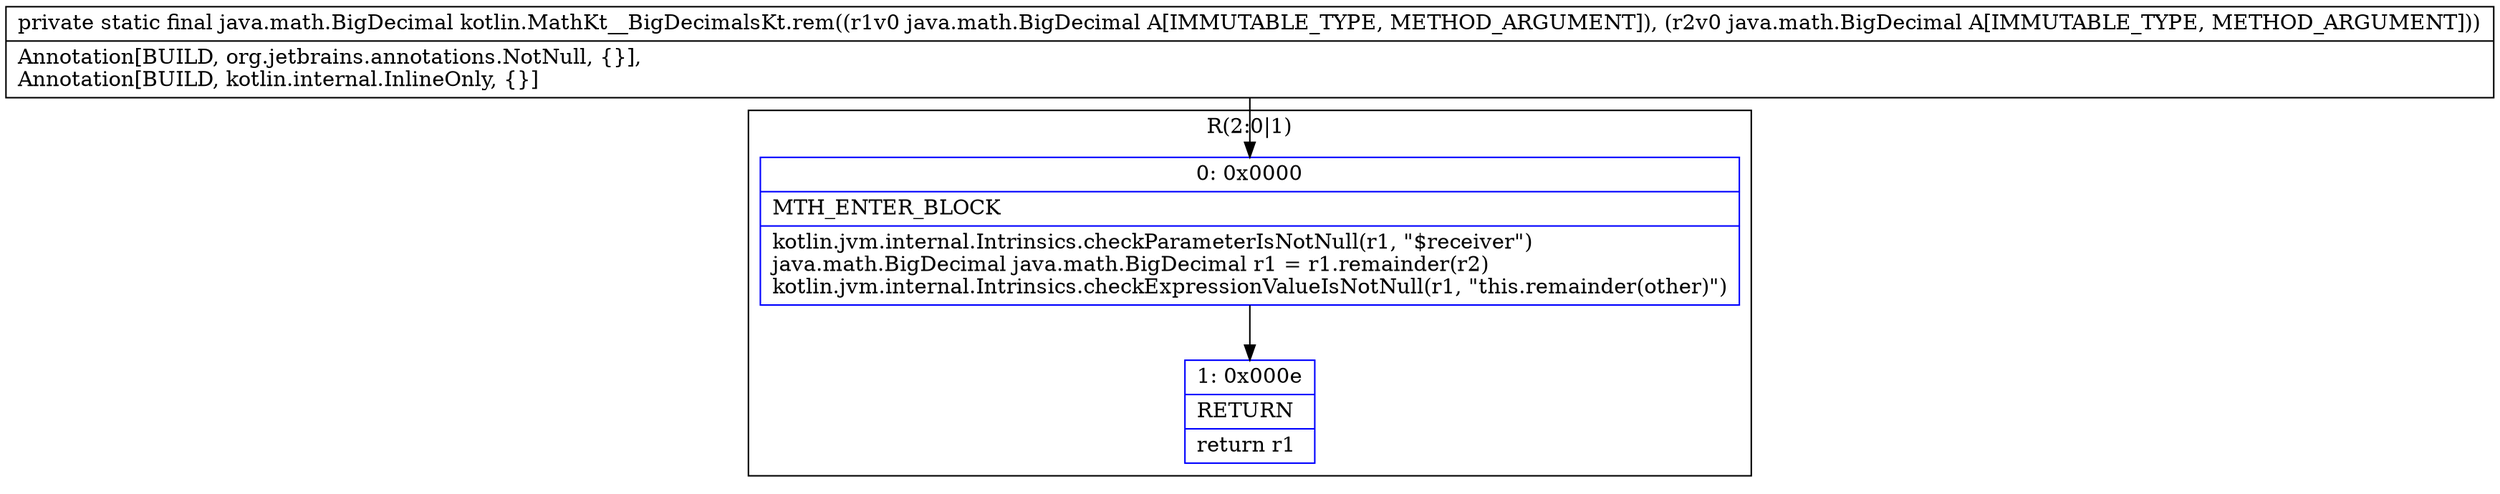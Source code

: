 digraph "CFG forkotlin.MathKt__BigDecimalsKt.rem(Ljava\/math\/BigDecimal;Ljava\/math\/BigDecimal;)Ljava\/math\/BigDecimal;" {
subgraph cluster_Region_596645760 {
label = "R(2:0|1)";
node [shape=record,color=blue];
Node_0 [shape=record,label="{0\:\ 0x0000|MTH_ENTER_BLOCK\l|kotlin.jvm.internal.Intrinsics.checkParameterIsNotNull(r1, \"$receiver\")\ljava.math.BigDecimal java.math.BigDecimal r1 = r1.remainder(r2)\lkotlin.jvm.internal.Intrinsics.checkExpressionValueIsNotNull(r1, \"this.remainder(other)\")\l}"];
Node_1 [shape=record,label="{1\:\ 0x000e|RETURN\l|return r1\l}"];
}
MethodNode[shape=record,label="{private static final java.math.BigDecimal kotlin.MathKt__BigDecimalsKt.rem((r1v0 java.math.BigDecimal A[IMMUTABLE_TYPE, METHOD_ARGUMENT]), (r2v0 java.math.BigDecimal A[IMMUTABLE_TYPE, METHOD_ARGUMENT]))  | Annotation[BUILD, org.jetbrains.annotations.NotNull, \{\}], \lAnnotation[BUILD, kotlin.internal.InlineOnly, \{\}]\l}"];
MethodNode -> Node_0;
Node_0 -> Node_1;
}


